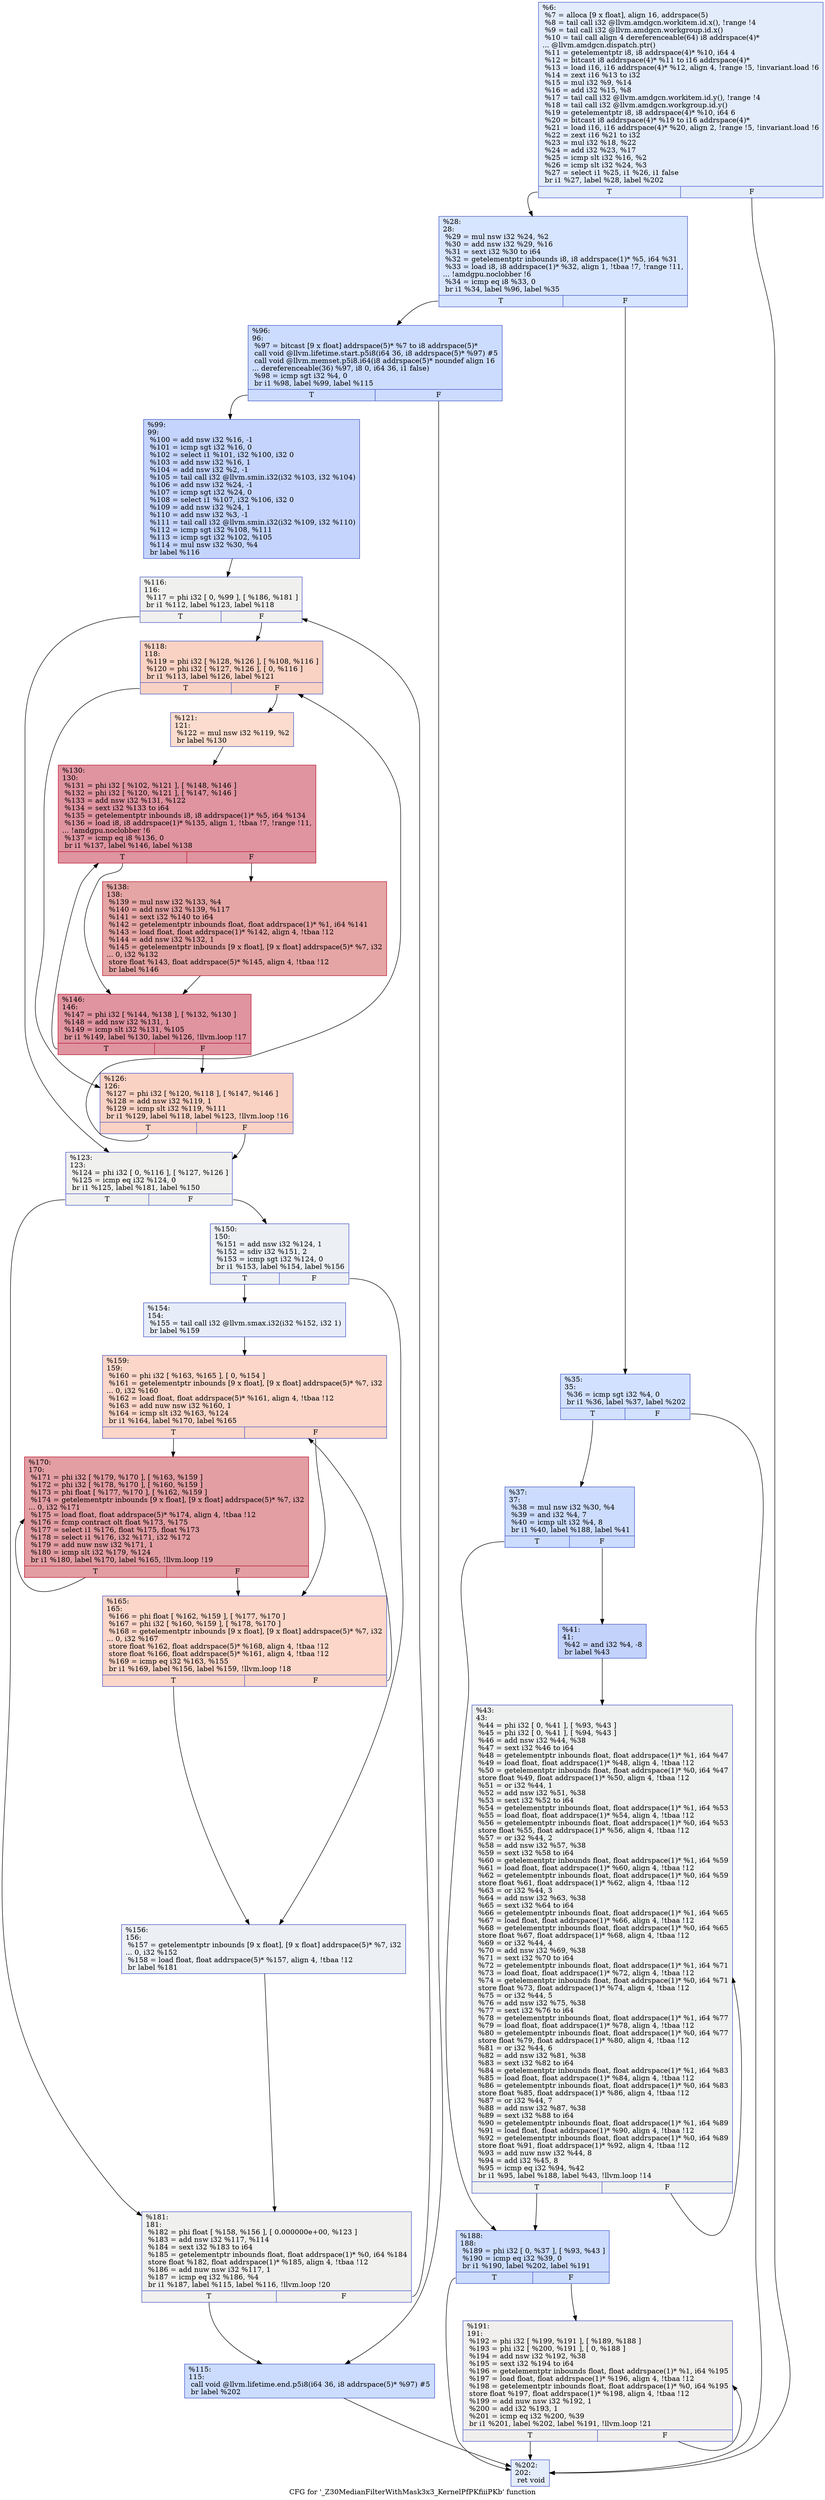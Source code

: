 digraph "CFG for '_Z30MedianFilterWithMask3x3_KernelPfPKfiiiPKb' function" {
	label="CFG for '_Z30MedianFilterWithMask3x3_KernelPfPKfiiiPKb' function";

	Node0x55254f0 [shape=record,color="#3d50c3ff", style=filled, fillcolor="#bfd3f670",label="{%6:\l  %7 = alloca [9 x float], align 16, addrspace(5)\l  %8 = tail call i32 @llvm.amdgcn.workitem.id.x(), !range !4\l  %9 = tail call i32 @llvm.amdgcn.workgroup.id.x()\l  %10 = tail call align 4 dereferenceable(64) i8 addrspace(4)*\l... @llvm.amdgcn.dispatch.ptr()\l  %11 = getelementptr i8, i8 addrspace(4)* %10, i64 4\l  %12 = bitcast i8 addrspace(4)* %11 to i16 addrspace(4)*\l  %13 = load i16, i16 addrspace(4)* %12, align 4, !range !5, !invariant.load !6\l  %14 = zext i16 %13 to i32\l  %15 = mul i32 %9, %14\l  %16 = add i32 %15, %8\l  %17 = tail call i32 @llvm.amdgcn.workitem.id.y(), !range !4\l  %18 = tail call i32 @llvm.amdgcn.workgroup.id.y()\l  %19 = getelementptr i8, i8 addrspace(4)* %10, i64 6\l  %20 = bitcast i8 addrspace(4)* %19 to i16 addrspace(4)*\l  %21 = load i16, i16 addrspace(4)* %20, align 2, !range !5, !invariant.load !6\l  %22 = zext i16 %21 to i32\l  %23 = mul i32 %18, %22\l  %24 = add i32 %23, %17\l  %25 = icmp slt i32 %16, %2\l  %26 = icmp slt i32 %24, %3\l  %27 = select i1 %25, i1 %26, i1 false\l  br i1 %27, label %28, label %202\l|{<s0>T|<s1>F}}"];
	Node0x55254f0:s0 -> Node0x5529630;
	Node0x55254f0:s1 -> Node0x55296c0;
	Node0x5529630 [shape=record,color="#3d50c3ff", style=filled, fillcolor="#a7c5fe70",label="{%28:\l28:                                               \l  %29 = mul nsw i32 %24, %2\l  %30 = add nsw i32 %29, %16\l  %31 = sext i32 %30 to i64\l  %32 = getelementptr inbounds i8, i8 addrspace(1)* %5, i64 %31\l  %33 = load i8, i8 addrspace(1)* %32, align 1, !tbaa !7, !range !11,\l... !amdgpu.noclobber !6\l  %34 = icmp eq i8 %33, 0\l  br i1 %34, label %96, label %35\l|{<s0>T|<s1>F}}"];
	Node0x5529630:s0 -> Node0x5529f90;
	Node0x5529630:s1 -> Node0x5529fe0;
	Node0x5529fe0 [shape=record,color="#3d50c3ff", style=filled, fillcolor="#9abbff70",label="{%35:\l35:                                               \l  %36 = icmp sgt i32 %4, 0\l  br i1 %36, label %37, label %202\l|{<s0>T|<s1>F}}"];
	Node0x5529fe0:s0 -> Node0x552a1b0;
	Node0x5529fe0:s1 -> Node0x55296c0;
	Node0x552a1b0 [shape=record,color="#3d50c3ff", style=filled, fillcolor="#8caffe70",label="{%37:\l37:                                               \l  %38 = mul nsw i32 %30, %4\l  %39 = and i32 %4, 7\l  %40 = icmp ult i32 %4, 8\l  br i1 %40, label %188, label %41\l|{<s0>T|<s1>F}}"];
	Node0x552a1b0:s0 -> Node0x552a4c0;
	Node0x552a1b0:s1 -> Node0x552a510;
	Node0x552a510 [shape=record,color="#3d50c3ff", style=filled, fillcolor="#779af770",label="{%41:\l41:                                               \l  %42 = and i32 %4, -8\l  br label %43\l}"];
	Node0x552a510 -> Node0x552a710;
	Node0x552a710 [shape=record,color="#3d50c3ff", style=filled, fillcolor="#dbdcde70",label="{%43:\l43:                                               \l  %44 = phi i32 [ 0, %41 ], [ %93, %43 ]\l  %45 = phi i32 [ 0, %41 ], [ %94, %43 ]\l  %46 = add nsw i32 %44, %38\l  %47 = sext i32 %46 to i64\l  %48 = getelementptr inbounds float, float addrspace(1)* %1, i64 %47\l  %49 = load float, float addrspace(1)* %48, align 4, !tbaa !12\l  %50 = getelementptr inbounds float, float addrspace(1)* %0, i64 %47\l  store float %49, float addrspace(1)* %50, align 4, !tbaa !12\l  %51 = or i32 %44, 1\l  %52 = add nsw i32 %51, %38\l  %53 = sext i32 %52 to i64\l  %54 = getelementptr inbounds float, float addrspace(1)* %1, i64 %53\l  %55 = load float, float addrspace(1)* %54, align 4, !tbaa !12\l  %56 = getelementptr inbounds float, float addrspace(1)* %0, i64 %53\l  store float %55, float addrspace(1)* %56, align 4, !tbaa !12\l  %57 = or i32 %44, 2\l  %58 = add nsw i32 %57, %38\l  %59 = sext i32 %58 to i64\l  %60 = getelementptr inbounds float, float addrspace(1)* %1, i64 %59\l  %61 = load float, float addrspace(1)* %60, align 4, !tbaa !12\l  %62 = getelementptr inbounds float, float addrspace(1)* %0, i64 %59\l  store float %61, float addrspace(1)* %62, align 4, !tbaa !12\l  %63 = or i32 %44, 3\l  %64 = add nsw i32 %63, %38\l  %65 = sext i32 %64 to i64\l  %66 = getelementptr inbounds float, float addrspace(1)* %1, i64 %65\l  %67 = load float, float addrspace(1)* %66, align 4, !tbaa !12\l  %68 = getelementptr inbounds float, float addrspace(1)* %0, i64 %65\l  store float %67, float addrspace(1)* %68, align 4, !tbaa !12\l  %69 = or i32 %44, 4\l  %70 = add nsw i32 %69, %38\l  %71 = sext i32 %70 to i64\l  %72 = getelementptr inbounds float, float addrspace(1)* %1, i64 %71\l  %73 = load float, float addrspace(1)* %72, align 4, !tbaa !12\l  %74 = getelementptr inbounds float, float addrspace(1)* %0, i64 %71\l  store float %73, float addrspace(1)* %74, align 4, !tbaa !12\l  %75 = or i32 %44, 5\l  %76 = add nsw i32 %75, %38\l  %77 = sext i32 %76 to i64\l  %78 = getelementptr inbounds float, float addrspace(1)* %1, i64 %77\l  %79 = load float, float addrspace(1)* %78, align 4, !tbaa !12\l  %80 = getelementptr inbounds float, float addrspace(1)* %0, i64 %77\l  store float %79, float addrspace(1)* %80, align 4, !tbaa !12\l  %81 = or i32 %44, 6\l  %82 = add nsw i32 %81, %38\l  %83 = sext i32 %82 to i64\l  %84 = getelementptr inbounds float, float addrspace(1)* %1, i64 %83\l  %85 = load float, float addrspace(1)* %84, align 4, !tbaa !12\l  %86 = getelementptr inbounds float, float addrspace(1)* %0, i64 %83\l  store float %85, float addrspace(1)* %86, align 4, !tbaa !12\l  %87 = or i32 %44, 7\l  %88 = add nsw i32 %87, %38\l  %89 = sext i32 %88 to i64\l  %90 = getelementptr inbounds float, float addrspace(1)* %1, i64 %89\l  %91 = load float, float addrspace(1)* %90, align 4, !tbaa !12\l  %92 = getelementptr inbounds float, float addrspace(1)* %0, i64 %89\l  store float %91, float addrspace(1)* %92, align 4, !tbaa !12\l  %93 = add nuw nsw i32 %44, 8\l  %94 = add i32 %45, 8\l  %95 = icmp eq i32 %94, %42\l  br i1 %95, label %188, label %43, !llvm.loop !14\l|{<s0>T|<s1>F}}"];
	Node0x552a710:s0 -> Node0x552a4c0;
	Node0x552a710:s1 -> Node0x552a710;
	Node0x5529f90 [shape=record,color="#3d50c3ff", style=filled, fillcolor="#8caffe70",label="{%96:\l96:                                               \l  %97 = bitcast [9 x float] addrspace(5)* %7 to i8 addrspace(5)*\l  call void @llvm.lifetime.start.p5i8(i64 36, i8 addrspace(5)* %97) #5\l  call void @llvm.memset.p5i8.i64(i8 addrspace(5)* noundef align 16\l... dereferenceable(36) %97, i8 0, i64 36, i1 false)\l  %98 = icmp sgt i32 %4, 0\l  br i1 %98, label %99, label %115\l|{<s0>T|<s1>F}}"];
	Node0x5529f90:s0 -> Node0x552d9b0;
	Node0x5529f90:s1 -> Node0x552da40;
	Node0x552d9b0 [shape=record,color="#3d50c3ff", style=filled, fillcolor="#7a9df870",label="{%99:\l99:                                               \l  %100 = add nsw i32 %16, -1\l  %101 = icmp sgt i32 %16, 0\l  %102 = select i1 %101, i32 %100, i32 0\l  %103 = add nsw i32 %16, 1\l  %104 = add nsw i32 %2, -1\l  %105 = tail call i32 @llvm.smin.i32(i32 %103, i32 %104)\l  %106 = add nsw i32 %24, -1\l  %107 = icmp sgt i32 %24, 0\l  %108 = select i1 %107, i32 %106, i32 0\l  %109 = add nsw i32 %24, 1\l  %110 = add nsw i32 %3, -1\l  %111 = tail call i32 @llvm.smin.i32(i32 %109, i32 %110)\l  %112 = icmp sgt i32 %108, %111\l  %113 = icmp sgt i32 %102, %105\l  %114 = mul nsw i32 %30, %4\l  br label %116\l}"];
	Node0x552d9b0 -> Node0x552e680;
	Node0x552da40 [shape=record,color="#3d50c3ff", style=filled, fillcolor="#8caffe70",label="{%115:\l115:                                              \l  call void @llvm.lifetime.end.p5i8(i64 36, i8 addrspace(5)* %97) #5\l  br label %202\l}"];
	Node0x552da40 -> Node0x55296c0;
	Node0x552e680 [shape=record,color="#3d50c3ff", style=filled, fillcolor="#dedcdb70",label="{%116:\l116:                                              \l  %117 = phi i32 [ 0, %99 ], [ %186, %181 ]\l  br i1 %112, label %123, label %118\l|{<s0>T|<s1>F}}"];
	Node0x552e680:s0 -> Node0x552ea60;
	Node0x552e680:s1 -> Node0x552eaf0;
	Node0x552eaf0 [shape=record,color="#3d50c3ff", style=filled, fillcolor="#f4987a70",label="{%118:\l118:                                              \l  %119 = phi i32 [ %128, %126 ], [ %108, %116 ]\l  %120 = phi i32 [ %127, %126 ], [ 0, %116 ]\l  br i1 %113, label %126, label %121\l|{<s0>T|<s1>F}}"];
	Node0x552eaf0:s0 -> Node0x552ec30;
	Node0x552eaf0:s1 -> Node0x552ee90;
	Node0x552ee90 [shape=record,color="#3d50c3ff", style=filled, fillcolor="#f7af9170",label="{%121:\l121:                                              \l  %122 = mul nsw i32 %119, %2\l  br label %130\l}"];
	Node0x552ee90 -> Node0x552f060;
	Node0x552ea60 [shape=record,color="#3d50c3ff", style=filled, fillcolor="#dedcdb70",label="{%123:\l123:                                              \l  %124 = phi i32 [ 0, %116 ], [ %127, %126 ]\l  %125 = icmp eq i32 %124, 0\l  br i1 %125, label %181, label %150\l|{<s0>T|<s1>F}}"];
	Node0x552ea60:s0 -> Node0x552e960;
	Node0x552ea60:s1 -> Node0x552f260;
	Node0x552ec30 [shape=record,color="#3d50c3ff", style=filled, fillcolor="#f4987a70",label="{%126:\l126:                                              \l  %127 = phi i32 [ %120, %118 ], [ %147, %146 ]\l  %128 = add nsw i32 %119, 1\l  %129 = icmp slt i32 %119, %111\l  br i1 %129, label %118, label %123, !llvm.loop !16\l|{<s0>T|<s1>F}}"];
	Node0x552ec30:s0 -> Node0x552eaf0;
	Node0x552ec30:s1 -> Node0x552ea60;
	Node0x552f060 [shape=record,color="#b70d28ff", style=filled, fillcolor="#b70d2870",label="{%130:\l130:                                              \l  %131 = phi i32 [ %102, %121 ], [ %148, %146 ]\l  %132 = phi i32 [ %120, %121 ], [ %147, %146 ]\l  %133 = add nsw i32 %131, %122\l  %134 = sext i32 %133 to i64\l  %135 = getelementptr inbounds i8, i8 addrspace(1)* %5, i64 %134\l  %136 = load i8, i8 addrspace(1)* %135, align 1, !tbaa !7, !range !11,\l... !amdgpu.noclobber !6\l  %137 = icmp eq i8 %136, 0\l  br i1 %137, label %146, label %138\l|{<s0>T|<s1>F}}"];
	Node0x552f060:s0 -> Node0x552f390;
	Node0x552f060:s1 -> Node0x5530bd0;
	Node0x5530bd0 [shape=record,color="#b70d28ff", style=filled, fillcolor="#c5333470",label="{%138:\l138:                                              \l  %139 = mul nsw i32 %133, %4\l  %140 = add nsw i32 %139, %117\l  %141 = sext i32 %140 to i64\l  %142 = getelementptr inbounds float, float addrspace(1)* %1, i64 %141\l  %143 = load float, float addrspace(1)* %142, align 4, !tbaa !12\l  %144 = add nsw i32 %132, 1\l  %145 = getelementptr inbounds [9 x float], [9 x float] addrspace(5)* %7, i32\l... 0, i32 %132\l  store float %143, float addrspace(5)* %145, align 4, !tbaa !12\l  br label %146\l}"];
	Node0x5530bd0 -> Node0x552f390;
	Node0x552f390 [shape=record,color="#b70d28ff", style=filled, fillcolor="#b70d2870",label="{%146:\l146:                                              \l  %147 = phi i32 [ %144, %138 ], [ %132, %130 ]\l  %148 = add nsw i32 %131, 1\l  %149 = icmp slt i32 %131, %105\l  br i1 %149, label %130, label %126, !llvm.loop !17\l|{<s0>T|<s1>F}}"];
	Node0x552f390:s0 -> Node0x552f060;
	Node0x552f390:s1 -> Node0x552ec30;
	Node0x552f260 [shape=record,color="#3d50c3ff", style=filled, fillcolor="#d4dbe670",label="{%150:\l150:                                              \l  %151 = add nsw i32 %124, 1\l  %152 = sdiv i32 %151, 2\l  %153 = icmp sgt i32 %124, 0\l  br i1 %153, label %154, label %156\l|{<s0>T|<s1>F}}"];
	Node0x552f260:s0 -> Node0x55316a0;
	Node0x552f260:s1 -> Node0x55316f0;
	Node0x55316a0 [shape=record,color="#3d50c3ff", style=filled, fillcolor="#c7d7f070",label="{%154:\l154:                                              \l  %155 = tail call i32 @llvm.smax.i32(i32 %152, i32 1)\l  br label %159\l}"];
	Node0x55316a0 -> Node0x5531990;
	Node0x55316f0 [shape=record,color="#3d50c3ff", style=filled, fillcolor="#d4dbe670",label="{%156:\l156:                                              \l  %157 = getelementptr inbounds [9 x float], [9 x float] addrspace(5)* %7, i32\l... 0, i32 %152\l  %158 = load float, float addrspace(5)* %157, align 4, !tbaa !12\l  br label %181\l}"];
	Node0x55316f0 -> Node0x552e960;
	Node0x5531990 [shape=record,color="#3d50c3ff", style=filled, fillcolor="#f6a38570",label="{%159:\l159:                                              \l  %160 = phi i32 [ %163, %165 ], [ 0, %154 ]\l  %161 = getelementptr inbounds [9 x float], [9 x float] addrspace(5)* %7, i32\l... 0, i32 %160\l  %162 = load float, float addrspace(5)* %161, align 4, !tbaa !12\l  %163 = add nuw nsw i32 %160, 1\l  %164 = icmp slt i32 %163, %124\l  br i1 %164, label %170, label %165\l|{<s0>T|<s1>F}}"];
	Node0x5531990:s0 -> Node0x5531fb0;
	Node0x5531990:s1 -> Node0x5531c30;
	Node0x5531c30 [shape=record,color="#3d50c3ff", style=filled, fillcolor="#f6a38570",label="{%165:\l165:                                              \l  %166 = phi float [ %162, %159 ], [ %177, %170 ]\l  %167 = phi i32 [ %160, %159 ], [ %178, %170 ]\l  %168 = getelementptr inbounds [9 x float], [9 x float] addrspace(5)* %7, i32\l... 0, i32 %167\l  store float %162, float addrspace(5)* %168, align 4, !tbaa !12\l  store float %166, float addrspace(5)* %161, align 4, !tbaa !12\l  %169 = icmp eq i32 %163, %155\l  br i1 %169, label %156, label %159, !llvm.loop !18\l|{<s0>T|<s1>F}}"];
	Node0x5531c30:s0 -> Node0x55316f0;
	Node0x5531c30:s1 -> Node0x5531990;
	Node0x5531fb0 [shape=record,color="#b70d28ff", style=filled, fillcolor="#be242e70",label="{%170:\l170:                                              \l  %171 = phi i32 [ %179, %170 ], [ %163, %159 ]\l  %172 = phi i32 [ %178, %170 ], [ %160, %159 ]\l  %173 = phi float [ %177, %170 ], [ %162, %159 ]\l  %174 = getelementptr inbounds [9 x float], [9 x float] addrspace(5)* %7, i32\l... 0, i32 %171\l  %175 = load float, float addrspace(5)* %174, align 4, !tbaa !12\l  %176 = fcmp contract olt float %173, %175\l  %177 = select i1 %176, float %175, float %173\l  %178 = select i1 %176, i32 %171, i32 %172\l  %179 = add nuw nsw i32 %171, 1\l  %180 = icmp slt i32 %179, %124\l  br i1 %180, label %170, label %165, !llvm.loop !19\l|{<s0>T|<s1>F}}"];
	Node0x5531fb0:s0 -> Node0x5531fb0;
	Node0x5531fb0:s1 -> Node0x5531c30;
	Node0x552e960 [shape=record,color="#3d50c3ff", style=filled, fillcolor="#dedcdb70",label="{%181:\l181:                                              \l  %182 = phi float [ %158, %156 ], [ 0.000000e+00, %123 ]\l  %183 = add nsw i32 %117, %114\l  %184 = sext i32 %183 to i64\l  %185 = getelementptr inbounds float, float addrspace(1)* %0, i64 %184\l  store float %182, float addrspace(1)* %185, align 4, !tbaa !12\l  %186 = add nuw nsw i32 %117, 1\l  %187 = icmp eq i32 %186, %4\l  br i1 %187, label %115, label %116, !llvm.loop !20\l|{<s0>T|<s1>F}}"];
	Node0x552e960:s0 -> Node0x552da40;
	Node0x552e960:s1 -> Node0x552e680;
	Node0x552a4c0 [shape=record,color="#3d50c3ff", style=filled, fillcolor="#8caffe70",label="{%188:\l188:                                              \l  %189 = phi i32 [ 0, %37 ], [ %93, %43 ]\l  %190 = icmp eq i32 %39, 0\l  br i1 %190, label %202, label %191\l|{<s0>T|<s1>F}}"];
	Node0x552a4c0:s0 -> Node0x55296c0;
	Node0x552a4c0:s1 -> Node0x5533f90;
	Node0x5533f90 [shape=record,color="#3d50c3ff", style=filled, fillcolor="#e0dbd870",label="{%191:\l191:                                              \l  %192 = phi i32 [ %199, %191 ], [ %189, %188 ]\l  %193 = phi i32 [ %200, %191 ], [ 0, %188 ]\l  %194 = add nsw i32 %192, %38\l  %195 = sext i32 %194 to i64\l  %196 = getelementptr inbounds float, float addrspace(1)* %1, i64 %195\l  %197 = load float, float addrspace(1)* %196, align 4, !tbaa !12\l  %198 = getelementptr inbounds float, float addrspace(1)* %0, i64 %195\l  store float %197, float addrspace(1)* %198, align 4, !tbaa !12\l  %199 = add nuw nsw i32 %192, 1\l  %200 = add i32 %193, 1\l  %201 = icmp eq i32 %200, %39\l  br i1 %201, label %202, label %191, !llvm.loop !21\l|{<s0>T|<s1>F}}"];
	Node0x5533f90:s0 -> Node0x55296c0;
	Node0x5533f90:s1 -> Node0x5533f90;
	Node0x55296c0 [shape=record,color="#3d50c3ff", style=filled, fillcolor="#bfd3f670",label="{%202:\l202:                                              \l  ret void\l}"];
}
